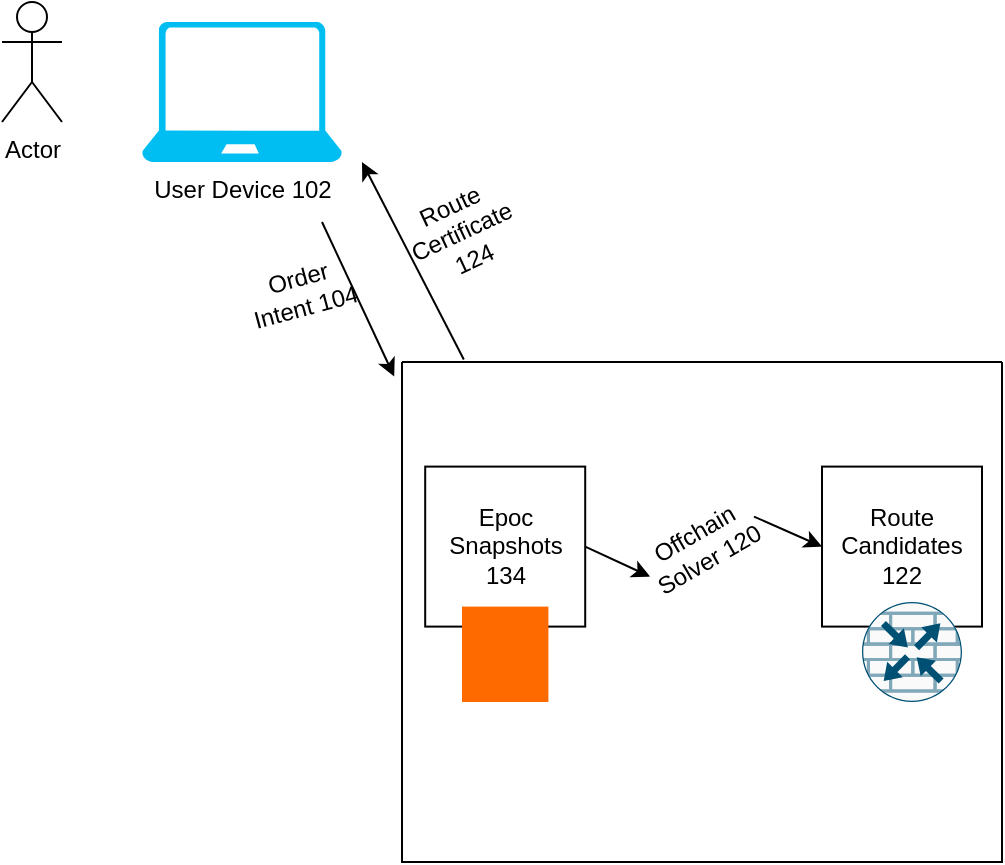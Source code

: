<mxfile version="28.2.0">
  <diagram name="Page-1" id="BPko7VEiYdoX2oJ_lSy0">
    <mxGraphModel dx="1073" dy="717" grid="1" gridSize="10" guides="1" tooltips="1" connect="1" arrows="1" fold="1" page="1" pageScale="1" pageWidth="850" pageHeight="1100" math="0" shadow="0">
      <root>
        <mxCell id="0" />
        <mxCell id="1" parent="0" />
        <mxCell id="CHIM27y06WXxc17JIMbP-1" value="Actor" style="shape=umlActor;verticalLabelPosition=bottom;verticalAlign=top;html=1;outlineConnect=0;" vertex="1" parent="1">
          <mxGeometry x="70" y="140" width="30" height="60" as="geometry" />
        </mxCell>
        <mxCell id="CHIM27y06WXxc17JIMbP-2" value="User Device 102&lt;div&gt;&lt;br&gt;&lt;/div&gt;" style="verticalLabelPosition=bottom;html=1;verticalAlign=top;align=center;strokeColor=none;fillColor=#00BEF2;shape=mxgraph.azure.laptop;pointerEvents=1;" vertex="1" parent="1">
          <mxGeometry x="140" y="150" width="100" height="70" as="geometry" />
        </mxCell>
        <mxCell id="CHIM27y06WXxc17JIMbP-9" value="" style="swimlane;startSize=0;" vertex="1" parent="1">
          <mxGeometry x="270" y="320" width="300" height="250" as="geometry" />
        </mxCell>
        <mxCell id="CHIM27y06WXxc17JIMbP-14" value="Epoc Snapshots&lt;div&gt;134&lt;/div&gt;" style="whiteSpace=wrap;html=1;aspect=fixed;" vertex="1" parent="CHIM27y06WXxc17JIMbP-9">
          <mxGeometry x="11.6" y="52.3" width="80" height="80" as="geometry" />
        </mxCell>
        <mxCell id="CHIM27y06WXxc17JIMbP-10" value="" style="points=[];aspect=fixed;html=1;align=center;shadow=0;dashed=0;fillColor=#FF6A00;strokeColor=none;shape=mxgraph.alibaba_cloud.ehpc_elastic_high_performance_computing;" vertex="1" parent="CHIM27y06WXxc17JIMbP-9">
          <mxGeometry x="30" y="122.3" width="43.2" height="47.7" as="geometry" />
        </mxCell>
        <mxCell id="CHIM27y06WXxc17JIMbP-16" value="Route Candidates&lt;div&gt;&lt;div&gt;122&lt;/div&gt;&lt;/div&gt;" style="whiteSpace=wrap;html=1;aspect=fixed;" vertex="1" parent="CHIM27y06WXxc17JIMbP-9">
          <mxGeometry x="210" y="52.3" width="80" height="80" as="geometry" />
        </mxCell>
        <mxCell id="CHIM27y06WXxc17JIMbP-15" value="" style="sketch=0;points=[[0.5,0,0],[1,0.5,0],[0.5,1,0],[0,0.5,0],[0.145,0.145,0],[0.856,0.145,0],[0.855,0.856,0],[0.145,0.855,0]];verticalLabelPosition=bottom;html=1;verticalAlign=top;aspect=fixed;align=center;pointerEvents=1;shape=mxgraph.cisco19.rect;prIcon=router_with_firewall;fillColor=#FAFAFA;strokeColor=#005073;" vertex="1" parent="CHIM27y06WXxc17JIMbP-9">
          <mxGeometry x="230" y="120" width="50" height="50" as="geometry" />
        </mxCell>
        <mxCell id="CHIM27y06WXxc17JIMbP-19" value="" style="endArrow=classic;html=1;rounded=0;exitX=1;exitY=0.5;exitDx=0;exitDy=0;entryX=0;entryY=0.5;entryDx=0;entryDy=0;" edge="1" parent="CHIM27y06WXxc17JIMbP-9" source="CHIM27y06WXxc17JIMbP-18" target="CHIM27y06WXxc17JIMbP-16">
          <mxGeometry width="50" height="50" relative="1" as="geometry">
            <mxPoint x="362" y="412" as="sourcePoint" />
            <mxPoint x="480" y="412" as="targetPoint" />
          </mxGeometry>
        </mxCell>
        <mxCell id="CHIM27y06WXxc17JIMbP-21" value="" style="endArrow=classic;html=1;rounded=0;exitX=1;exitY=0.5;exitDx=0;exitDy=0;entryX=0;entryY=0.5;entryDx=0;entryDy=0;" edge="1" parent="CHIM27y06WXxc17JIMbP-9" source="CHIM27y06WXxc17JIMbP-14" target="CHIM27y06WXxc17JIMbP-18">
          <mxGeometry width="50" height="50" relative="1" as="geometry">
            <mxPoint x="362" y="412" as="sourcePoint" />
            <mxPoint x="480" y="412" as="targetPoint" />
          </mxGeometry>
        </mxCell>
        <mxCell id="CHIM27y06WXxc17JIMbP-18" value="Offchain Solver 120" style="text;strokeColor=none;align=center;fillColor=none;html=1;verticalAlign=middle;whiteSpace=wrap;rounded=0;rotation=-30;" vertex="1" parent="CHIM27y06WXxc17JIMbP-9">
          <mxGeometry x="120" y="77.3" width="60" height="30" as="geometry" />
        </mxCell>
        <mxCell id="CHIM27y06WXxc17JIMbP-22" value="" style="endArrow=classic;html=1;rounded=0;entryX=-0.013;entryY=0.029;entryDx=0;entryDy=0;entryPerimeter=0;" edge="1" parent="1" target="CHIM27y06WXxc17JIMbP-9">
          <mxGeometry width="50" height="50" relative="1" as="geometry">
            <mxPoint x="230" y="250" as="sourcePoint" />
            <mxPoint x="280" y="200" as="targetPoint" />
          </mxGeometry>
        </mxCell>
        <mxCell id="CHIM27y06WXxc17JIMbP-23" value="" style="endArrow=classic;html=1;rounded=0;exitX=0.103;exitY=-0.005;exitDx=0;exitDy=0;exitPerimeter=0;" edge="1" parent="1" source="CHIM27y06WXxc17JIMbP-9">
          <mxGeometry width="50" height="50" relative="1" as="geometry">
            <mxPoint x="330" y="220" as="sourcePoint" />
            <mxPoint x="250" y="220" as="targetPoint" />
          </mxGeometry>
        </mxCell>
        <mxCell id="CHIM27y06WXxc17JIMbP-24" value="Route Certificate&lt;div&gt;124&lt;/div&gt;" style="text;strokeColor=none;align=center;fillColor=none;html=1;verticalAlign=middle;whiteSpace=wrap;rounded=0;rotation=-25;" vertex="1" parent="1">
          <mxGeometry x="270" y="240" width="60" height="30" as="geometry" />
        </mxCell>
        <mxCell id="CHIM27y06WXxc17JIMbP-25" value="Order Intent 104" style="text;strokeColor=none;align=center;fillColor=none;html=1;verticalAlign=middle;whiteSpace=wrap;rounded=0;rotation=-15;" vertex="1" parent="1">
          <mxGeometry x="190" y="270" width="60" height="30" as="geometry" />
        </mxCell>
      </root>
    </mxGraphModel>
  </diagram>
</mxfile>
